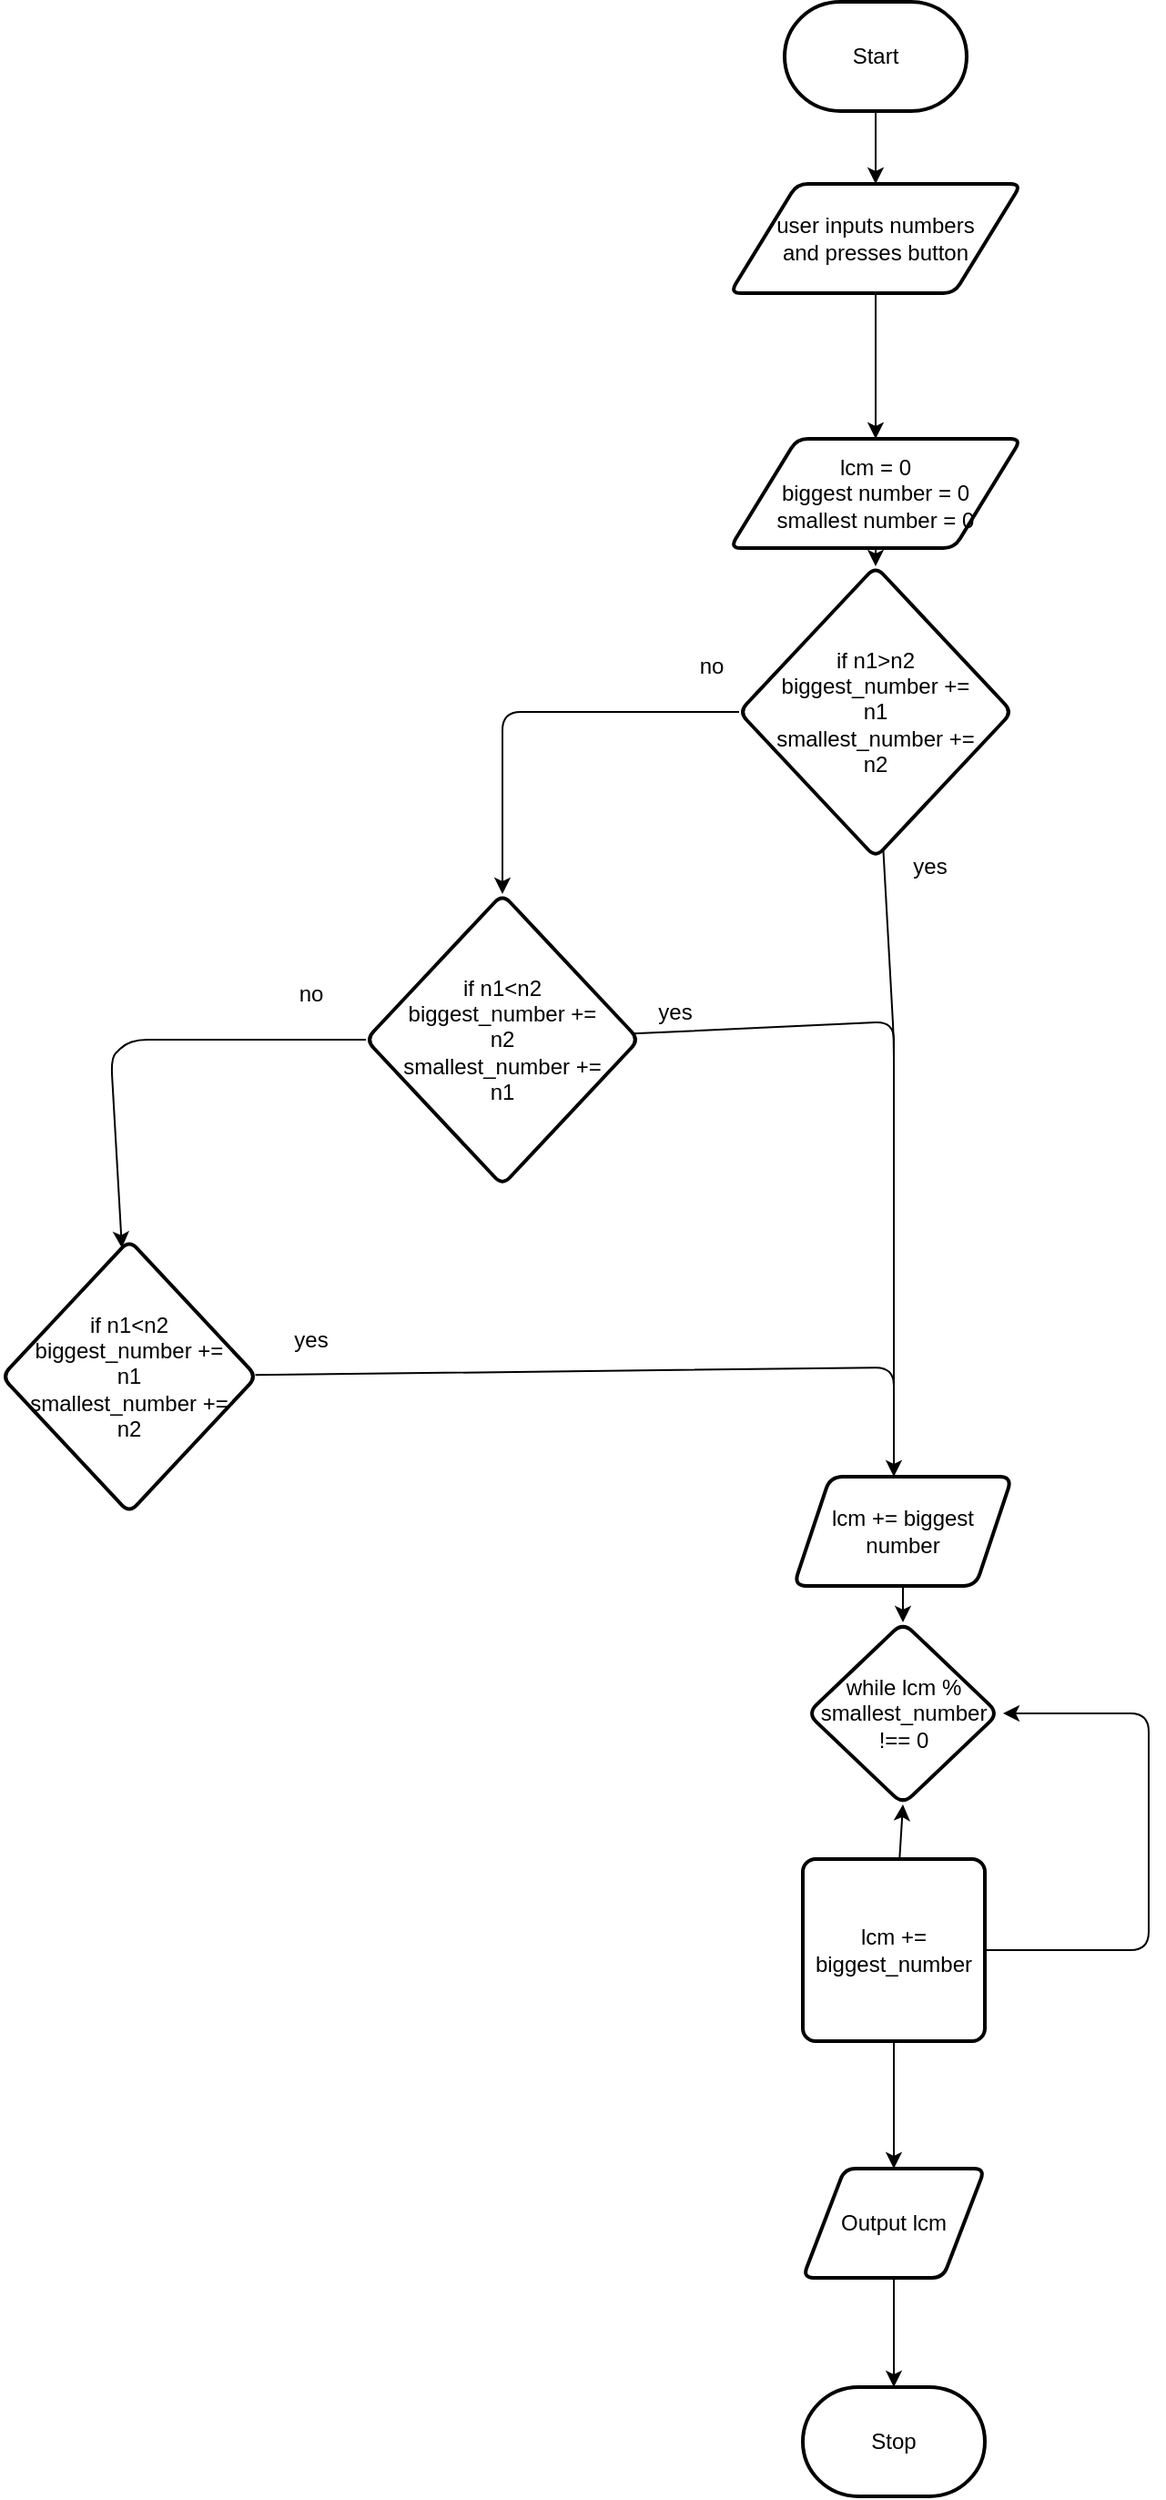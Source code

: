 <mxfile>
    <diagram id="GInHtZuMB5CcCfA9ihm7" name="Page-1">
        <mxGraphModel dx="1540" dy="526" grid="1" gridSize="10" guides="1" tooltips="1" connect="1" arrows="1" fold="1" page="1" pageScale="1" pageWidth="850" pageHeight="1100" math="0" shadow="0">
            <root>
                <mxCell id="0"/>
                <mxCell id="1" parent="0"/>
                <mxCell id="7" style="edgeStyle=none;html=1;" parent="1" source="2" target="3" edge="1">
                    <mxGeometry relative="1" as="geometry"/>
                </mxCell>
                <mxCell id="2" value="Start" style="strokeWidth=2;html=1;shape=mxgraph.flowchart.terminator;whiteSpace=wrap;" parent="1" vertex="1">
                    <mxGeometry x="300" y="260" width="100" height="60" as="geometry"/>
                </mxCell>
                <mxCell id="12" value="" style="edgeStyle=none;html=1;" edge="1" parent="1" source="3" target="11">
                    <mxGeometry relative="1" as="geometry"/>
                </mxCell>
                <mxCell id="3" value="user inputs numbers &lt;br&gt;and presses button" style="shape=parallelogram;html=1;strokeWidth=2;perimeter=parallelogramPerimeter;whiteSpace=wrap;rounded=1;arcSize=12;size=0.23;" parent="1" vertex="1">
                    <mxGeometry x="270" y="360" width="160" height="60" as="geometry"/>
                </mxCell>
                <mxCell id="9" style="edgeStyle=none;html=1;" parent="1" source="4" target="5" edge="1">
                    <mxGeometry relative="1" as="geometry"/>
                </mxCell>
                <mxCell id="37" value="" style="edgeStyle=none;html=1;entryX=0.5;entryY=1;entryDx=0;entryDy=0;" edge="1" parent="1" source="4" target="34">
                    <mxGeometry relative="1" as="geometry"/>
                </mxCell>
                <mxCell id="40" value="" style="edgeStyle=none;html=1;" edge="1" parent="1" source="4">
                    <mxGeometry relative="1" as="geometry">
                        <mxPoint x="420" y="1200" as="targetPoint"/>
                        <Array as="points">
                            <mxPoint x="500" y="1330"/>
                            <mxPoint x="500" y="1200"/>
                        </Array>
                    </mxGeometry>
                </mxCell>
                <mxCell id="4" value="lcm += biggest_number" style="rounded=1;whiteSpace=wrap;html=1;absoluteArcSize=1;arcSize=14;strokeWidth=2;" parent="1" vertex="1">
                    <mxGeometry x="310" y="1280" width="100" height="100" as="geometry"/>
                </mxCell>
                <mxCell id="10" style="edgeStyle=none;html=1;" parent="1" source="5" target="6" edge="1">
                    <mxGeometry relative="1" as="geometry"/>
                </mxCell>
                <mxCell id="5" value="Output lcm" style="shape=parallelogram;html=1;strokeWidth=2;perimeter=parallelogramPerimeter;whiteSpace=wrap;rounded=1;arcSize=12;size=0.23;" parent="1" vertex="1">
                    <mxGeometry x="310" y="1450" width="100" height="60" as="geometry"/>
                </mxCell>
                <mxCell id="6" value="Stop" style="strokeWidth=2;html=1;shape=mxgraph.flowchart.terminator;whiteSpace=wrap;" parent="1" vertex="1">
                    <mxGeometry x="310" y="1570" width="100" height="60" as="geometry"/>
                </mxCell>
                <mxCell id="14" value="" style="edgeStyle=none;html=1;" edge="1" parent="1" source="11" target="13">
                    <mxGeometry relative="1" as="geometry"/>
                </mxCell>
                <mxCell id="11" value="lcm = 0&lt;br&gt;biggest number = 0&lt;br&gt;smallest number = 0&lt;br&gt;" style="shape=parallelogram;html=1;strokeWidth=2;perimeter=parallelogramPerimeter;whiteSpace=wrap;rounded=1;arcSize=12;size=0.23;" vertex="1" parent="1">
                    <mxGeometry x="270" y="500" width="160" height="60" as="geometry"/>
                </mxCell>
                <mxCell id="16" value="" style="edgeStyle=none;html=1;" edge="1" parent="1" source="13" target="15">
                    <mxGeometry relative="1" as="geometry">
                        <Array as="points">
                            <mxPoint x="145" y="650"/>
                        </Array>
                    </mxGeometry>
                </mxCell>
                <mxCell id="26" value="" style="edgeStyle=none;html=1;" edge="1" parent="1" source="13">
                    <mxGeometry relative="1" as="geometry">
                        <mxPoint x="360" y="1070" as="targetPoint"/>
                        <Array as="points">
                            <mxPoint x="360" y="830"/>
                        </Array>
                    </mxGeometry>
                </mxCell>
                <mxCell id="13" value="if n1&amp;gt;n2&lt;br&gt;biggest_number +=&lt;br&gt;n1&lt;br&gt;smallest_number +=&lt;br&gt;n2" style="rhombus;whiteSpace=wrap;html=1;strokeWidth=2;rounded=1;arcSize=12;" vertex="1" parent="1">
                    <mxGeometry x="275" y="570" width="150" height="160" as="geometry"/>
                </mxCell>
                <mxCell id="19" value="" style="edgeStyle=none;html=1;" edge="1" parent="1" source="15" target="18">
                    <mxGeometry relative="1" as="geometry">
                        <Array as="points">
                            <mxPoint x="-60" y="830"/>
                            <mxPoint x="-70" y="840"/>
                        </Array>
                    </mxGeometry>
                </mxCell>
                <mxCell id="24" value="" style="edgeStyle=none;html=1;" edge="1" parent="1" source="15">
                    <mxGeometry relative="1" as="geometry">
                        <mxPoint x="360" y="1080" as="targetPoint"/>
                        <Array as="points">
                            <mxPoint x="360" y="820"/>
                        </Array>
                    </mxGeometry>
                </mxCell>
                <mxCell id="15" value="if n1&amp;lt;n2&lt;br&gt;biggest_number +=&lt;br&gt;n2&lt;br&gt;smallest_number +=&lt;br&gt;n1" style="rhombus;whiteSpace=wrap;html=1;strokeWidth=2;rounded=1;arcSize=12;" vertex="1" parent="1">
                    <mxGeometry x="70" y="750" width="150" height="160" as="geometry"/>
                </mxCell>
                <mxCell id="17" value="no" style="text;html=1;strokeColor=none;fillColor=none;align=center;verticalAlign=middle;whiteSpace=wrap;rounded=0;" vertex="1" parent="1">
                    <mxGeometry x="230" y="610" width="60" height="30" as="geometry"/>
                </mxCell>
                <mxCell id="22" value="" style="edgeStyle=none;html=1;" edge="1" parent="1" source="18">
                    <mxGeometry relative="1" as="geometry">
                        <mxPoint x="360" y="1080" as="targetPoint"/>
                        <Array as="points">
                            <mxPoint x="360" y="1010"/>
                        </Array>
                    </mxGeometry>
                </mxCell>
                <mxCell id="18" value="&lt;span&gt;if n1&amp;lt;n2&lt;/span&gt;&lt;br&gt;&lt;span&gt;biggest_number +=&lt;/span&gt;&lt;br&gt;&lt;span&gt;n1&lt;/span&gt;&lt;br&gt;&lt;span&gt;smallest_number +=&lt;/span&gt;&lt;br&gt;&lt;span&gt;n2&lt;/span&gt;" style="rhombus;whiteSpace=wrap;html=1;strokeWidth=2;rounded=1;arcSize=12;" vertex="1" parent="1">
                    <mxGeometry x="-130" y="940" width="140" height="150" as="geometry"/>
                </mxCell>
                <mxCell id="20" value="no" style="text;html=1;strokeColor=none;fillColor=none;align=center;verticalAlign=middle;whiteSpace=wrap;rounded=0;" vertex="1" parent="1">
                    <mxGeometry x="10" y="790" width="60" height="30" as="geometry"/>
                </mxCell>
                <mxCell id="27" value="yes" style="text;html=1;strokeColor=none;fillColor=none;align=center;verticalAlign=middle;whiteSpace=wrap;rounded=0;" vertex="1" parent="1">
                    <mxGeometry x="350" y="720" width="60" height="30" as="geometry"/>
                </mxCell>
                <mxCell id="28" value="yes" style="text;html=1;strokeColor=none;fillColor=none;align=center;verticalAlign=middle;whiteSpace=wrap;rounded=0;" vertex="1" parent="1">
                    <mxGeometry x="210" y="800" width="60" height="30" as="geometry"/>
                </mxCell>
                <mxCell id="29" value="yes" style="text;html=1;strokeColor=none;fillColor=none;align=center;verticalAlign=middle;whiteSpace=wrap;rounded=0;" vertex="1" parent="1">
                    <mxGeometry x="10" y="980" width="60" height="30" as="geometry"/>
                </mxCell>
                <mxCell id="35" value="" style="edgeStyle=none;html=1;" edge="1" parent="1" source="30" target="34">
                    <mxGeometry relative="1" as="geometry"/>
                </mxCell>
                <mxCell id="30" value="lcm += biggest number" style="shape=parallelogram;perimeter=parallelogramPerimeter;whiteSpace=wrap;html=1;fixedSize=1;rounded=1;arcSize=14;strokeWidth=2;" vertex="1" parent="1">
                    <mxGeometry x="305" y="1070" width="120" height="60" as="geometry"/>
                </mxCell>
                <mxCell id="34" value="while lcm % smallest_number&lt;br&gt;!== 0" style="rhombus;whiteSpace=wrap;html=1;rounded=1;arcSize=14;strokeWidth=2;" vertex="1" parent="1">
                    <mxGeometry x="312.5" y="1150" width="105" height="100" as="geometry"/>
                </mxCell>
            </root>
        </mxGraphModel>
    </diagram>
</mxfile>